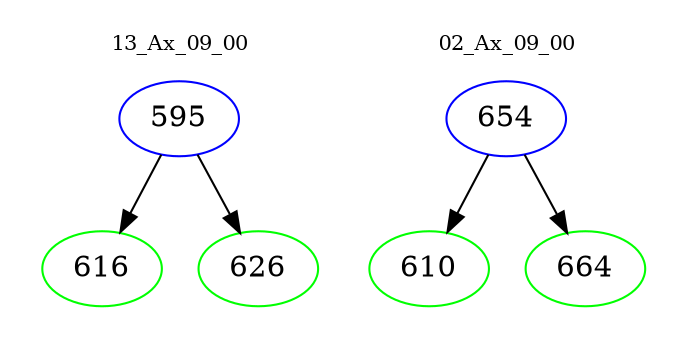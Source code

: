 digraph{
subgraph cluster_0 {
color = white
label = "13_Ax_09_00";
fontsize=10;
T0_595 [label="595", color="blue"]
T0_595 -> T0_616 [color="black"]
T0_616 [label="616", color="green"]
T0_595 -> T0_626 [color="black"]
T0_626 [label="626", color="green"]
}
subgraph cluster_1 {
color = white
label = "02_Ax_09_00";
fontsize=10;
T1_654 [label="654", color="blue"]
T1_654 -> T1_610 [color="black"]
T1_610 [label="610", color="green"]
T1_654 -> T1_664 [color="black"]
T1_664 [label="664", color="green"]
}
}
